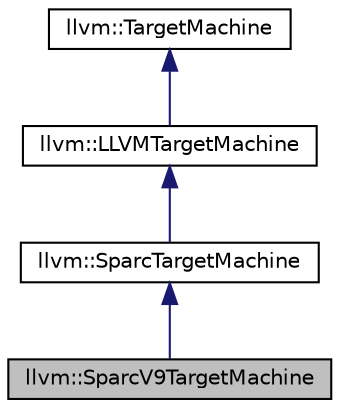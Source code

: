 digraph "llvm::SparcV9TargetMachine"
{
 // LATEX_PDF_SIZE
  bgcolor="transparent";
  edge [fontname="Helvetica",fontsize="10",labelfontname="Helvetica",labelfontsize="10"];
  node [fontname="Helvetica",fontsize="10",shape=record];
  Node1 [label="llvm::SparcV9TargetMachine",height=0.2,width=0.4,color="black", fillcolor="grey75", style="filled", fontcolor="black",tooltip="Sparc 64-bit target machine."];
  Node2 -> Node1 [dir="back",color="midnightblue",fontsize="10",style="solid",fontname="Helvetica"];
  Node2 [label="llvm::SparcTargetMachine",height=0.2,width=0.4,color="black",URL="$classllvm_1_1SparcTargetMachine.html",tooltip=" "];
  Node3 -> Node2 [dir="back",color="midnightblue",fontsize="10",style="solid",fontname="Helvetica"];
  Node3 [label="llvm::LLVMTargetMachine",height=0.2,width=0.4,color="black",URL="$classllvm_1_1LLVMTargetMachine.html",tooltip="This class describes a target machine that is implemented with the LLVM target-independent code gener..."];
  Node4 -> Node3 [dir="back",color="midnightblue",fontsize="10",style="solid",fontname="Helvetica"];
  Node4 [label="llvm::TargetMachine",height=0.2,width=0.4,color="black",URL="$classllvm_1_1TargetMachine.html",tooltip="Primary interface to the complete machine description for the target machine."];
}
